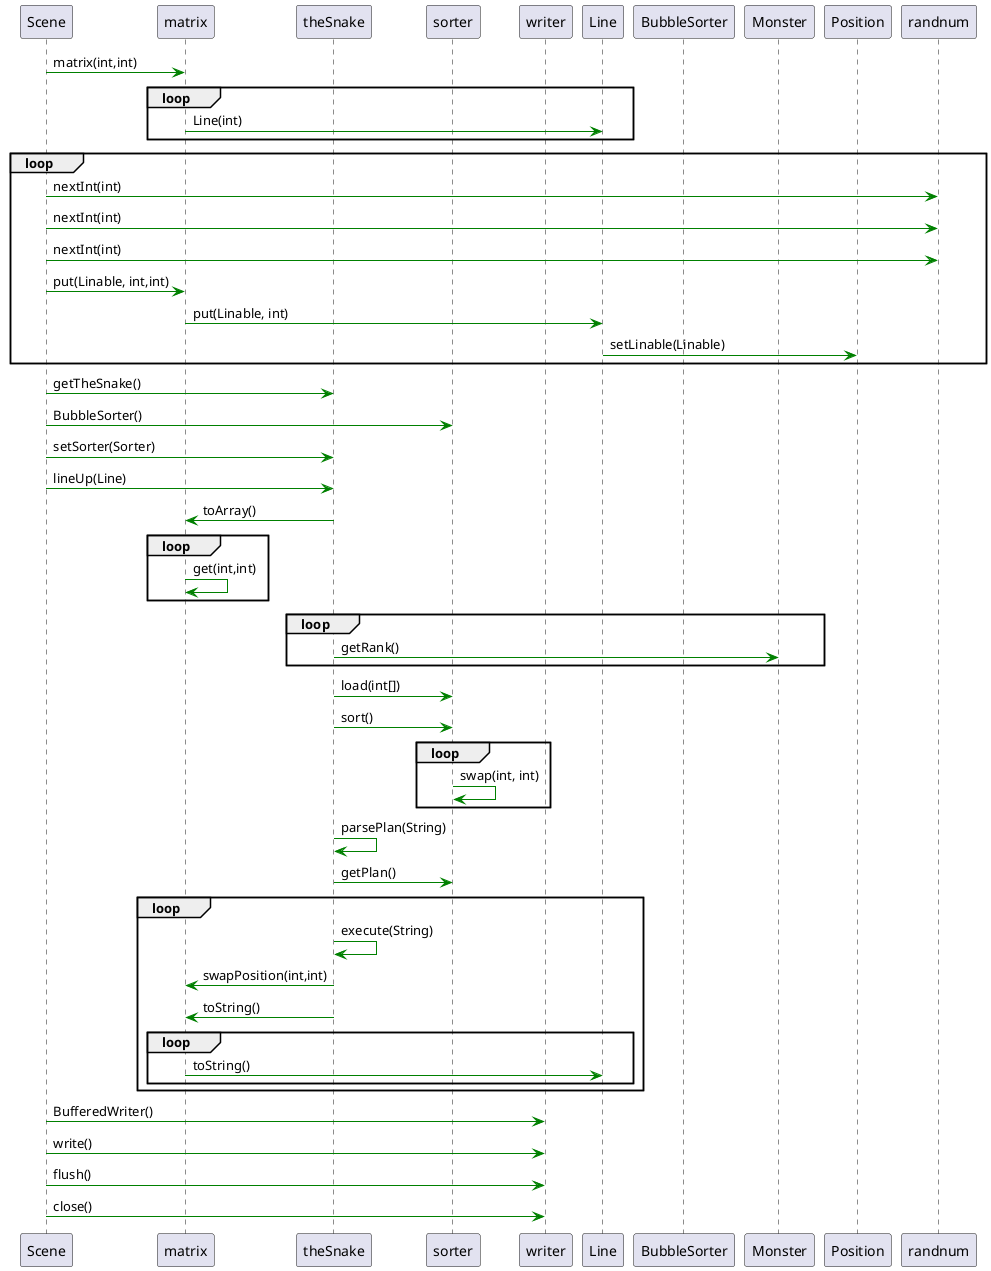 @startuml 

participant       Scene 
participant       matrix  
participant       theSnake  
participant       sorter  
participant       writer  
participant       Line 
participant       BubbleSorter  
participant       Monster
participant       Position    
participant       randnum

Scene -[#Green]> matrix : matrix(int,int)

loop
matrix -[#Green]> Line: Line(int)
end


loop
    Scene -[#Green]> randnum : nextInt(int)
    Scene -[#Green]> randnum : nextInt(int)
    Scene -[#Green]> randnum : nextInt(int)
    Scene -[#Green]> matrix : put(Linable, int,int)
    matrix -[#Green]> Line : put(Linable, int)
    Line -[#Green]> Position : setLinable(Linable)
end

Scene -[#Green]> theSnake : getTheSnake()

Scene -[#Green]> sorter : BubbleSorter()
Scene -[#Green]> theSnake : setSorter(Sorter)

Scene -[#Green]> theSnake : lineUp(Line)
theSnake -[#Green]> matrix : toArray()

loop
    matrix -[#Green]> matrix : get(int,int)
end

loop 
    theSnake -[#Green]> Monster : getRank()
end

theSnake -[#Green]> sorter :load(int[]) 
theSnake -[#Green]> sorter :sort()

loop
    sorter-[#Green]> sorter: swap(int, int)
end

theSnake -[#Green]> theSnake: parsePlan(String)
theSnake -[#Green]> sorter :getPlan()

loop 
    theSnake -[#Green]> theSnake :execute(String)
    theSnake -[#Green]> matrix : swapPosition(int,int)
    theSnake -[#Green]> matrix : toString()

    loop
        matrix -[#Green]> Line : toString()
    end
end


Scene -[#Green]> writer : BufferedWriter()
Scene -[#Green]> writer : write()
Scene -[#Green]> writer : flush()
Scene -[#Green]> writer : close()

@enduml

